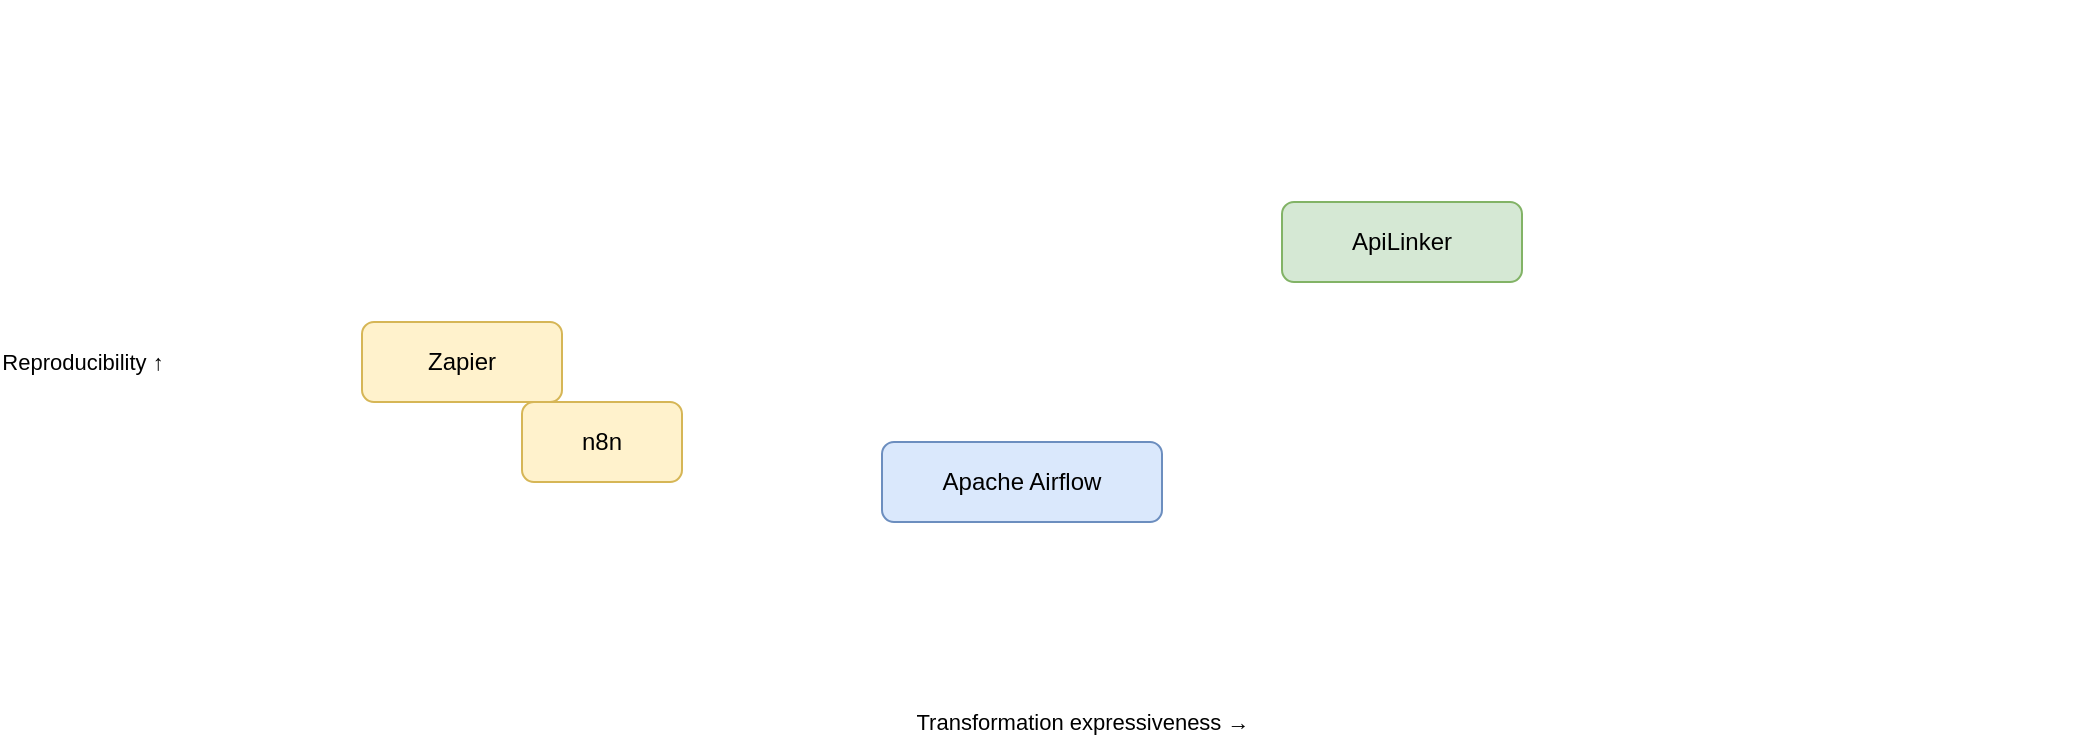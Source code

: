 <mxfile version="22.0.8">
  <diagram id="pos-03" name="Positioning">
    <mxGraphModel dx="1200" dy="800" grid="1" gridSize="10" guides="1" tooltips="1" connect="1" arrows="1" page="1" pageScale="1" pageWidth="1600" pageHeight="1000">
      <root>
        <mxCell id="0"/>
        <mxCell id="1" parent="0"/>
        
        <mxCell id="xaxis" value="Transformation expressiveness →" style="shape=line;html=1;strokeColor=#666666;endArrow=block;endFill=1" edge="1" parent="1">
          <mxGeometry x="120" y="500" width="1000" height="0" relative="0" as="geometry">
            <mxPoint x="120" y="500" as="sourcePoint"/>
            <mxPoint x="1120" y="500" as="targetPoint"/>
          </mxGeometry>
        </mxCell>
        <mxCell id="yaxis" value="Reproducibility ↑" style="shape=line;html=1;strokeColor=#666666;endArrow=block;endFill=1" edge="1" parent="1">
          <mxGeometry x="120" y="140" width="0" height="360" relative="0" as="geometry">
            <mxPoint x="120" y="500" as="sourcePoint"/>
            <mxPoint x="120" y="140" as="targetPoint"/>
          </mxGeometry>
        </mxCell>
        
        <mxCell id="apilinker" value="ApiLinker" style="rounded=1;whiteSpace=wrap;html=1;fillColor=#d5e8d4;strokeColor=#82b366" vertex="1" parent="1">
          <mxGeometry x="720" y="240" width="120" height="40" as="geometry"/>
        </mxCell>
        <mxCell id="airflow" value="Apache Airflow" style="rounded=1;whiteSpace=wrap;html=1;fillColor=#dae8fc;strokeColor=#6c8ebf" vertex="1" parent="1">
          <mxGeometry x="520" y="360" width="140" height="40" as="geometry"/>
        </mxCell>
        <mxCell id="zapier" value="Zapier" style="rounded=1;whiteSpace=wrap;html=1;fillColor=#fff2cc;strokeColor=#d6b656" vertex="1" parent="1">
          <mxGeometry x="260" y="300" width="100" height="40" as="geometry"/>
        </mxCell>
        <mxCell id="n8n" value="n8n" style="rounded=1;whiteSpace=wrap;html=1;fillColor=#fff2cc;strokeColor=#d6b656" vertex="1" parent="1">
          <mxGeometry x="340" y="340" width="80" height="40" as="geometry"/>
        </mxCell>
      </root>
    </mxGraphModel>
  </diagram>
</mxfile>


